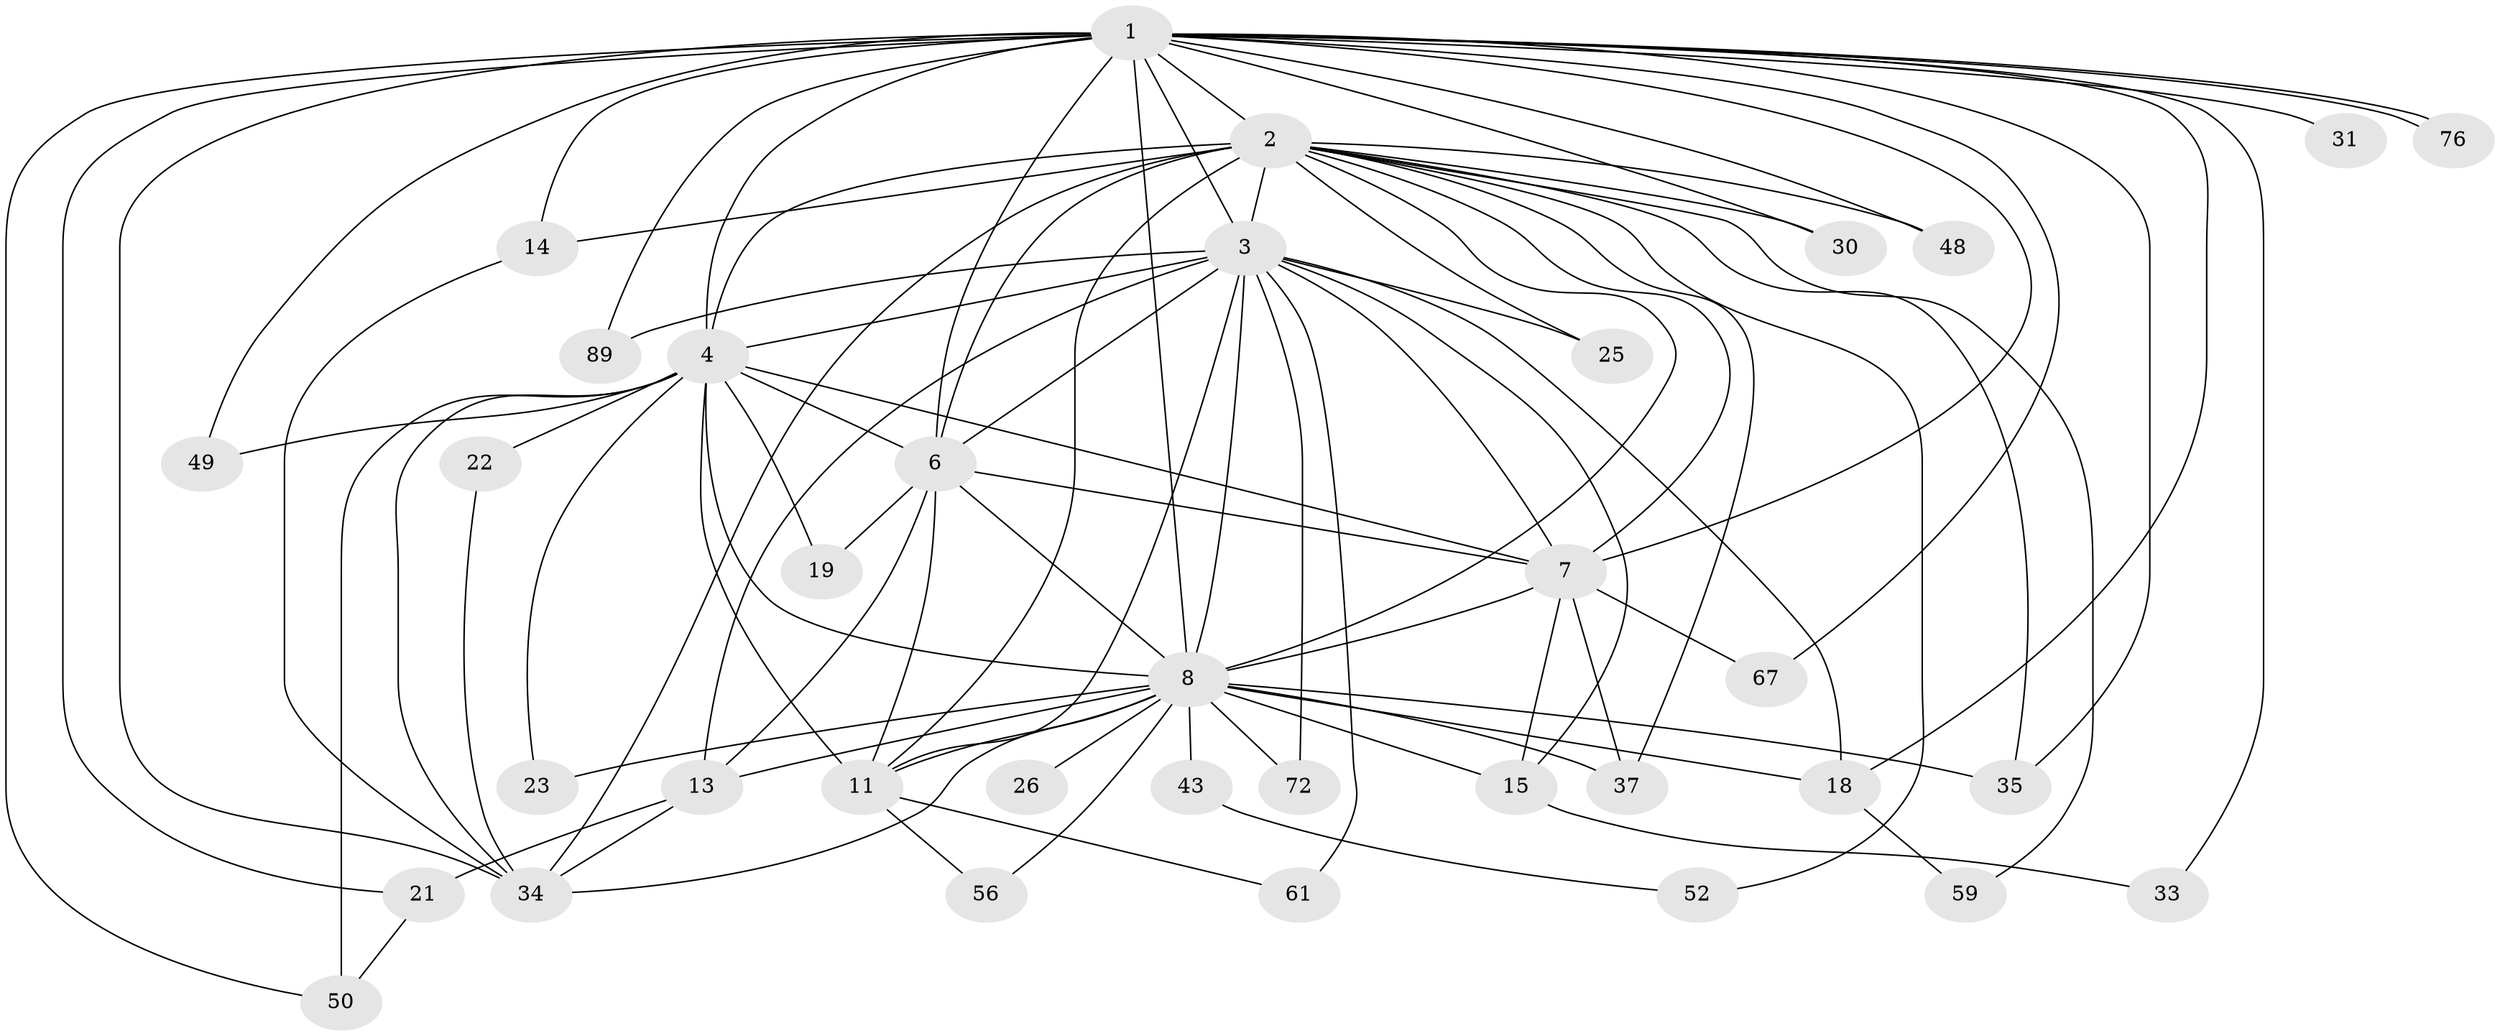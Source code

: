 // original degree distribution, {25: 0.022222222222222223, 22: 0.011111111111111112, 17: 0.011111111111111112, 19: 0.03333333333333333, 14: 0.011111111111111112, 24: 0.011111111111111112, 21: 0.011111111111111112, 3: 0.2111111111111111, 6: 0.022222222222222223, 5: 0.022222222222222223, 4: 0.06666666666666667, 2: 0.5666666666666667}
// Generated by graph-tools (version 1.1) at 2025/17/03/04/25 18:17:36]
// undirected, 36 vertices, 89 edges
graph export_dot {
graph [start="1"]
  node [color=gray90,style=filled];
  1 [super="+57+5"];
  2;
  3 [super="+36"];
  4 [super="+9+55"];
  6 [super="+44+58+16"];
  7 [super="+38"];
  8 [super="+62+10+70+78+39+29+51+54"];
  11 [super="+12"];
  13 [super="+83"];
  14 [super="+71"];
  15 [super="+41"];
  18 [super="+42+28"];
  19;
  21;
  22;
  23;
  25;
  26;
  30;
  31;
  33;
  34 [super="+77+74+81"];
  35 [super="+45"];
  37 [super="+90"];
  43;
  48;
  49;
  50 [super="+66"];
  52;
  56;
  59;
  61;
  67;
  72;
  76;
  89;
  1 -- 2 [weight=4];
  1 -- 3 [weight=2];
  1 -- 4 [weight=7];
  1 -- 6 [weight=6];
  1 -- 7 [weight=2];
  1 -- 8 [weight=5];
  1 -- 14;
  1 -- 21;
  1 -- 31 [weight=2];
  1 -- 33;
  1 -- 35;
  1 -- 50;
  1 -- 67;
  1 -- 76;
  1 -- 76;
  1 -- 89;
  1 -- 18;
  1 -- 34;
  1 -- 48;
  1 -- 49;
  1 -- 30;
  2 -- 3;
  2 -- 4 [weight=3];
  2 -- 6;
  2 -- 7;
  2 -- 8 [weight=4];
  2 -- 14 [weight=2];
  2 -- 25;
  2 -- 30;
  2 -- 48;
  2 -- 52;
  2 -- 59;
  2 -- 34;
  2 -- 37;
  2 -- 11;
  2 -- 35;
  3 -- 4 [weight=2];
  3 -- 6 [weight=2];
  3 -- 7;
  3 -- 8 [weight=4];
  3 -- 13 [weight=2];
  3 -- 18 [weight=2];
  3 -- 25;
  3 -- 61;
  3 -- 72;
  3 -- 89;
  3 -- 11;
  3 -- 15;
  4 -- 6 [weight=4];
  4 -- 7 [weight=2];
  4 -- 8 [weight=9];
  4 -- 19;
  4 -- 22 [weight=2];
  4 -- 23;
  4 -- 49;
  4 -- 34;
  4 -- 11 [weight=2];
  4 -- 50;
  6 -- 7;
  6 -- 8 [weight=6];
  6 -- 11;
  6 -- 19;
  6 -- 13;
  7 -- 8 [weight=4];
  7 -- 15;
  7 -- 37;
  7 -- 67;
  8 -- 26 [weight=2];
  8 -- 35;
  8 -- 37;
  8 -- 43 [weight=2];
  8 -- 56;
  8 -- 34;
  8 -- 72;
  8 -- 11;
  8 -- 13;
  8 -- 15;
  8 -- 18;
  8 -- 23;
  11 -- 56;
  11 -- 61;
  13 -- 21;
  13 -- 34;
  14 -- 34;
  15 -- 33;
  18 -- 59;
  21 -- 50;
  22 -- 34;
  43 -- 52;
}
